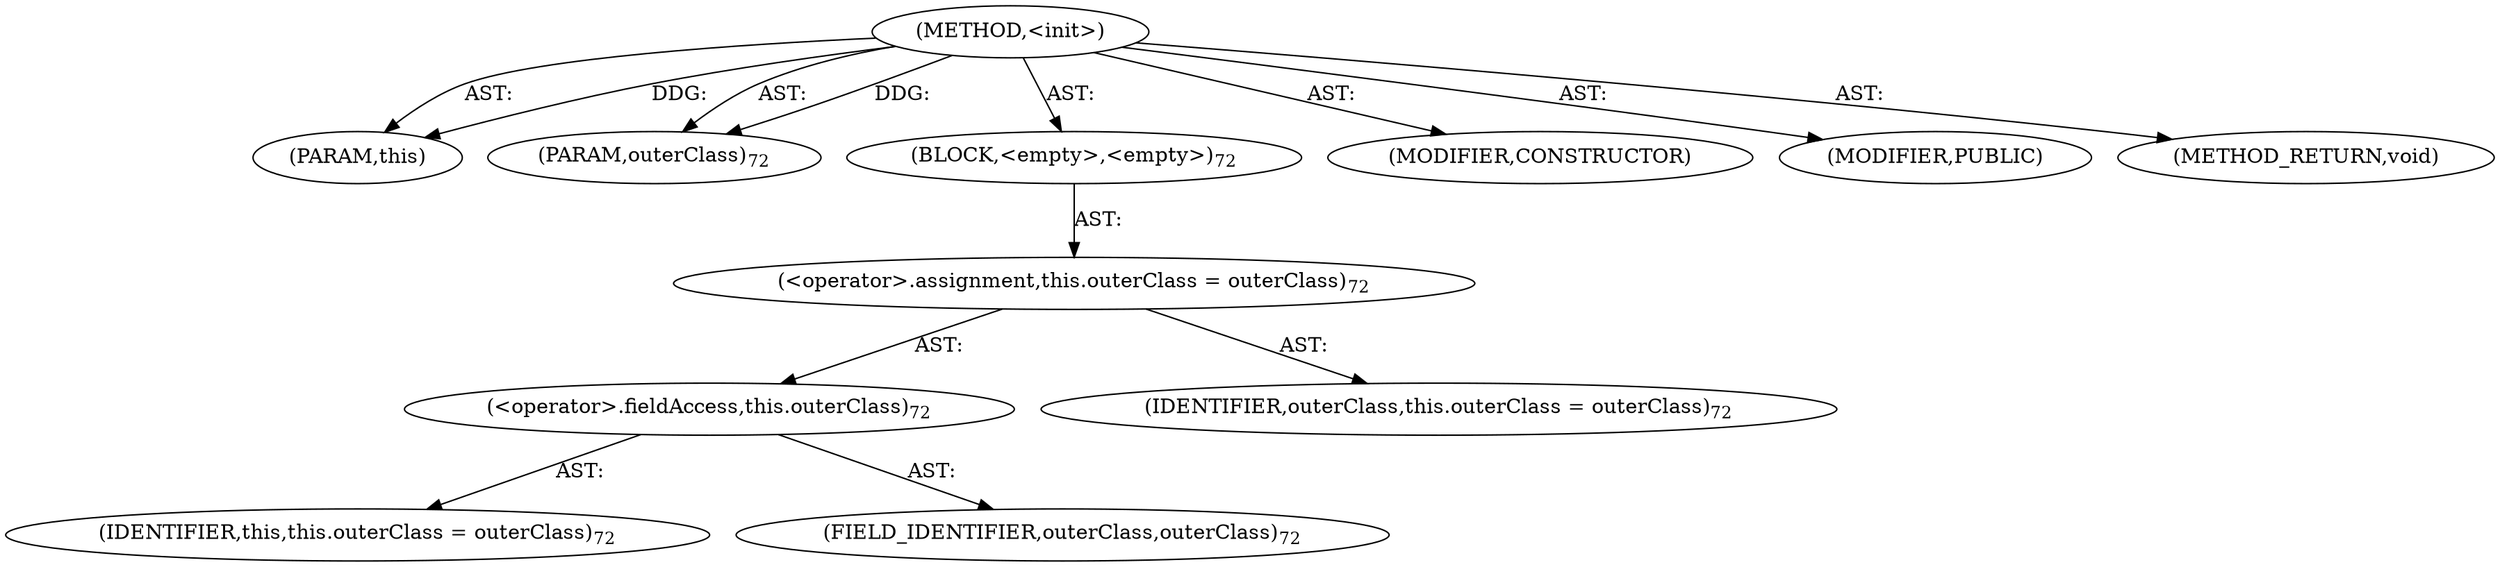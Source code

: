 digraph "&lt;init&gt;" {  
"111669149705" [label = <(METHOD,&lt;init&gt;)> ]
"115964116993" [label = <(PARAM,this)> ]
"115964116994" [label = <(PARAM,outerClass)<SUB>72</SUB>> ]
"25769803797" [label = <(BLOCK,&lt;empty&gt;,&lt;empty&gt;)<SUB>72</SUB>> ]
"30064771153" [label = <(&lt;operator&gt;.assignment,this.outerClass = outerClass)<SUB>72</SUB>> ]
"30064771154" [label = <(&lt;operator&gt;.fieldAccess,this.outerClass)<SUB>72</SUB>> ]
"68719476737" [label = <(IDENTIFIER,this,this.outerClass = outerClass)<SUB>72</SUB>> ]
"55834574855" [label = <(FIELD_IDENTIFIER,outerClass,outerClass)<SUB>72</SUB>> ]
"68719476738" [label = <(IDENTIFIER,outerClass,this.outerClass = outerClass)<SUB>72</SUB>> ]
"133143986197" [label = <(MODIFIER,CONSTRUCTOR)> ]
"133143986198" [label = <(MODIFIER,PUBLIC)> ]
"128849018889" [label = <(METHOD_RETURN,void)> ]
  "111669149705" -> "115964116993"  [ label = "AST: "] 
  "111669149705" -> "115964116994"  [ label = "AST: "] 
  "111669149705" -> "25769803797"  [ label = "AST: "] 
  "111669149705" -> "133143986197"  [ label = "AST: "] 
  "111669149705" -> "133143986198"  [ label = "AST: "] 
  "111669149705" -> "128849018889"  [ label = "AST: "] 
  "25769803797" -> "30064771153"  [ label = "AST: "] 
  "30064771153" -> "30064771154"  [ label = "AST: "] 
  "30064771153" -> "68719476738"  [ label = "AST: "] 
  "30064771154" -> "68719476737"  [ label = "AST: "] 
  "30064771154" -> "55834574855"  [ label = "AST: "] 
  "111669149705" -> "115964116993"  [ label = "DDG: "] 
  "111669149705" -> "115964116994"  [ label = "DDG: "] 
}
